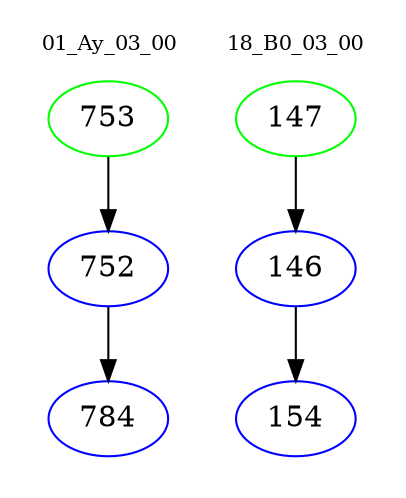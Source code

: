 digraph{
subgraph cluster_0 {
color = white
label = "01_Ay_03_00";
fontsize=10;
T0_753 [label="753", color="green"]
T0_753 -> T0_752 [color="black"]
T0_752 [label="752", color="blue"]
T0_752 -> T0_784 [color="black"]
T0_784 [label="784", color="blue"]
}
subgraph cluster_1 {
color = white
label = "18_B0_03_00";
fontsize=10;
T1_147 [label="147", color="green"]
T1_147 -> T1_146 [color="black"]
T1_146 [label="146", color="blue"]
T1_146 -> T1_154 [color="black"]
T1_154 [label="154", color="blue"]
}
}
